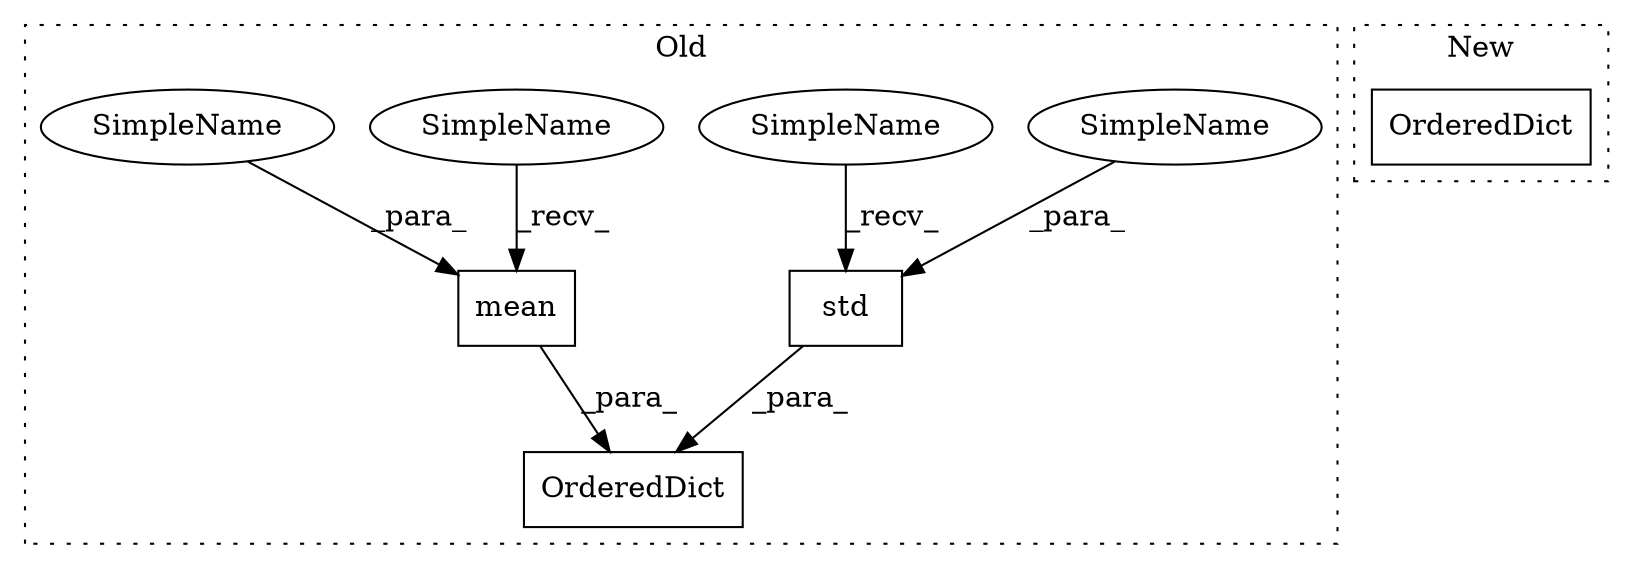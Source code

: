 digraph G {
subgraph cluster0 {
1 [label="mean" a="32" s="12306,12324" l="5,1" shape="box"];
3 [label="std" a="32" s="12487,12504" l="4,1" shape="box"];
4 [label="OrderedDict" a="32" s="12108,12507" l="12,1" shape="box"];
5 [label="SimpleName" a="42" s="12491" l="13" shape="ellipse"];
6 [label="SimpleName" a="42" s="12311" l="13" shape="ellipse"];
7 [label="SimpleName" a="42" s="12481" l="5" shape="ellipse"];
8 [label="SimpleName" a="42" s="12300" l="5" shape="ellipse"];
label = "Old";
style="dotted";
}
subgraph cluster1 {
2 [label="OrderedDict" a="32" s="12272,12928" l="12,1" shape="box"];
label = "New";
style="dotted";
}
1 -> 4 [label="_para_"];
3 -> 4 [label="_para_"];
5 -> 3 [label="_para_"];
6 -> 1 [label="_para_"];
7 -> 3 [label="_recv_"];
8 -> 1 [label="_recv_"];
}